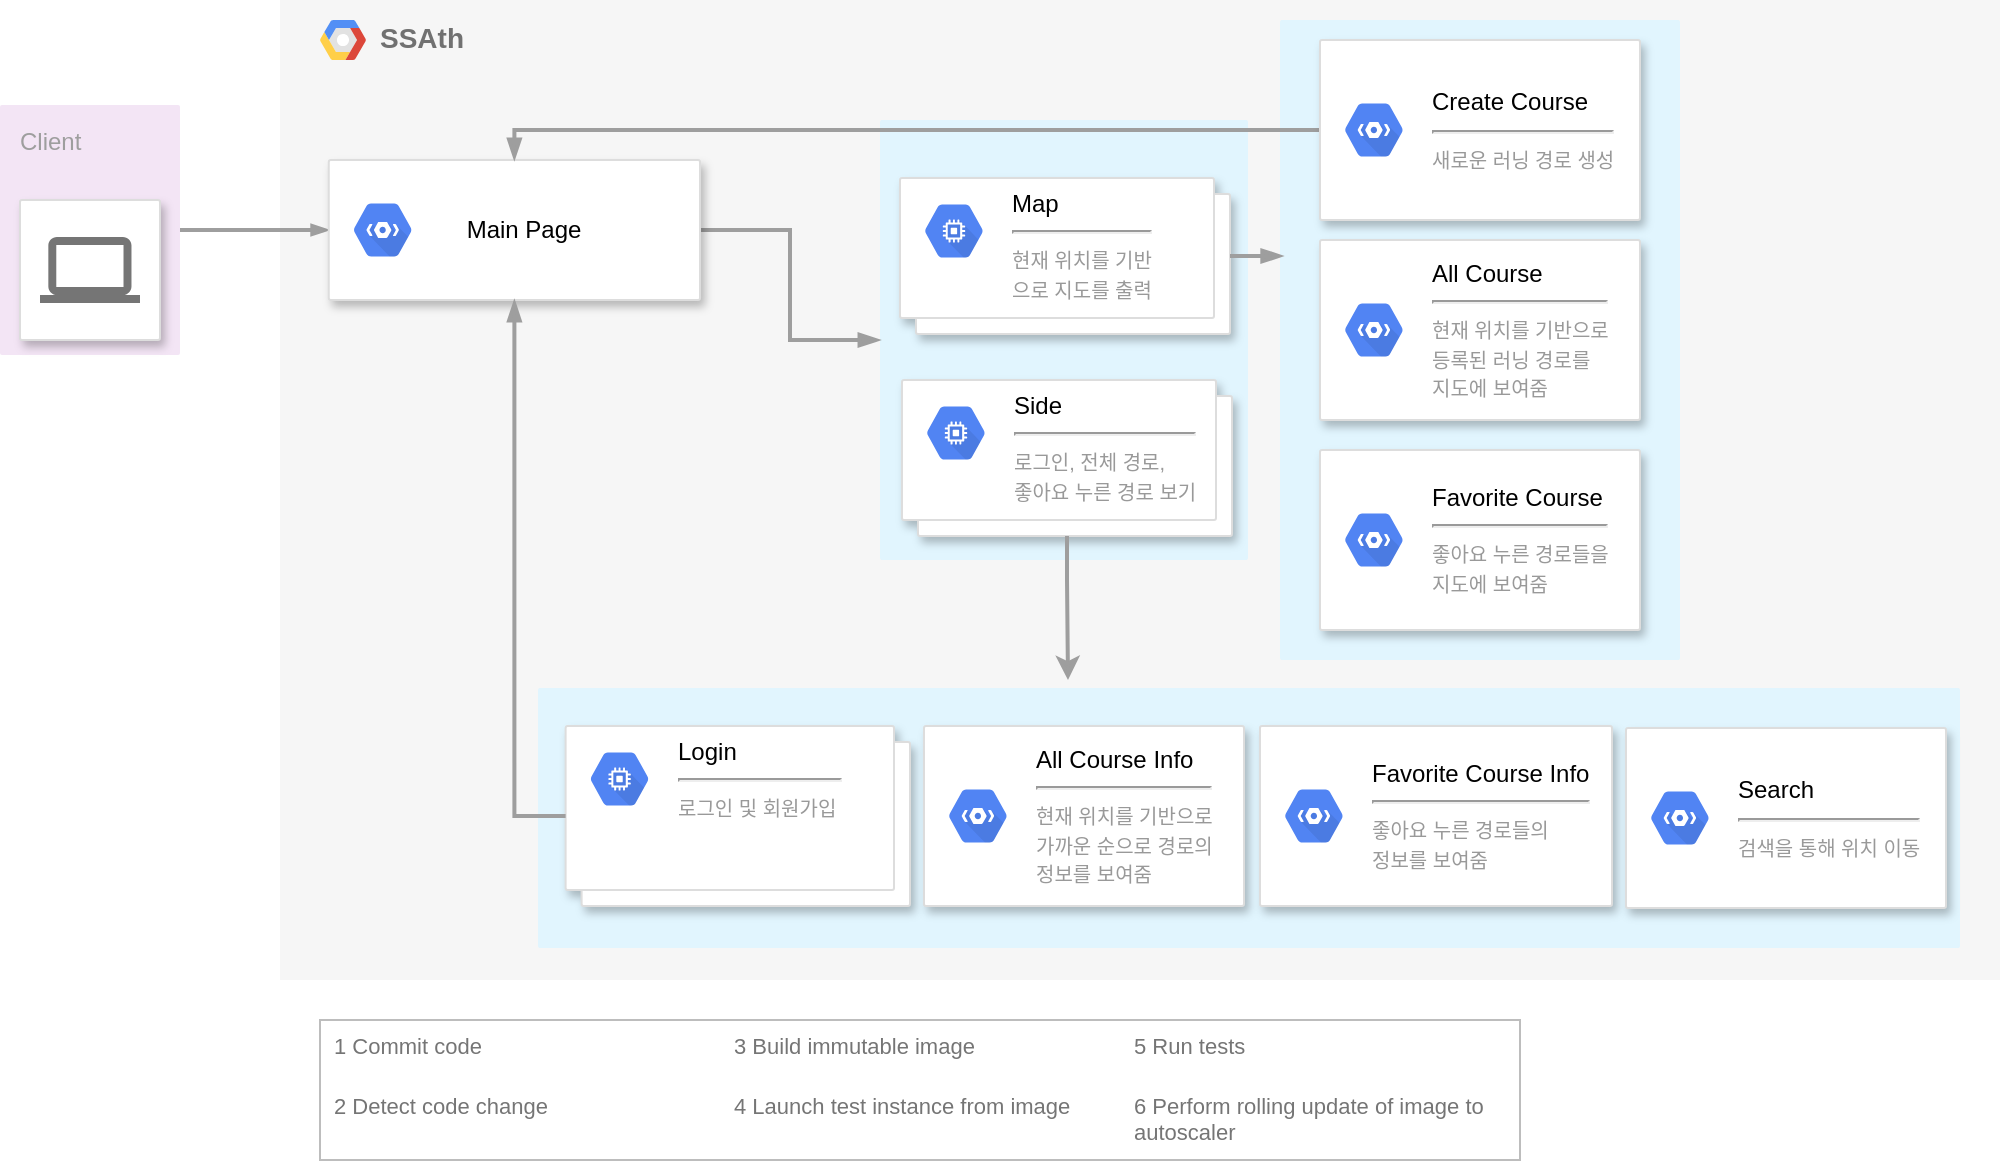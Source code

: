 <mxfile version="22.1.1" type="device">
  <diagram id="f106602c-feb2-e66a-4537-3a34d633f6aa" name="Page-1">
    <mxGraphModel dx="1195" dy="650" grid="1" gridSize="10" guides="1" tooltips="1" connect="1" arrows="1" fold="1" page="1" pageScale="1" pageWidth="1169" pageHeight="827" background="none" math="0" shadow="0">
      <root>
        <mxCell id="0" />
        <mxCell id="1" parent="0" />
        <mxCell id="14" value="&lt;b&gt;SSAth&lt;/b&gt;" style="fillColor=#F6F6F6;strokeColor=none;shadow=0;gradientColor=none;fontSize=14;align=left;spacing=10;fontColor=#717171;9E9E9E;verticalAlign=top;spacingTop=-4;fontStyle=0;spacingLeft=40;html=1;container=0;" parent="1" vertex="1">
          <mxGeometry x="230" y="110" width="860" height="490" as="geometry" />
        </mxCell>
        <mxCell id="753" value="" style="rounded=1;absoluteArcSize=1;arcSize=2;html=1;strokeColor=none;gradientColor=none;shadow=0;dashed=0;strokeColor=none;fontSize=12;fontColor=#9E9E9E;align=left;verticalAlign=top;spacing=10;spacingTop=-4;fillColor=#E1F5FE;" parent="1" vertex="1">
          <mxGeometry x="530" y="170" width="184" height="220" as="geometry" />
        </mxCell>
        <mxCell id="757" style="edgeStyle=orthogonalEdgeStyle;rounded=0;html=1;labelBackgroundColor=none;startFill=1;startSize=4;endArrow=blockThin;endFill=1;endSize=4;jettySize=auto;orthogonalLoop=1;strokeColor=#9E9E9E;strokeWidth=2;fontSize=12;fontColor=#000000;align=center;dashed=0;" parent="1" target="735" edge="1">
          <mxGeometry relative="1" as="geometry">
            <mxPoint x="179" y="226" as="sourcePoint" />
            <Array as="points">
              <mxPoint x="179" y="225" />
            </Array>
          </mxGeometry>
        </mxCell>
        <mxCell id="734" value="Client" style="rounded=1;absoluteArcSize=1;arcSize=2;html=1;strokeColor=none;gradientColor=none;shadow=0;dashed=0;strokeColor=none;fontSize=12;fontColor=#9E9E9E;align=left;verticalAlign=top;spacing=10;spacingTop=-4;fillColor=#F3E5F5;" parent="1" vertex="1">
          <mxGeometry x="90" y="162.5" width="90" height="125" as="geometry" />
        </mxCell>
        <mxCell id="732" value="" style="strokeColor=#dddddd;fillColor=#ffffff;shadow=1;strokeWidth=1;rounded=1;absoluteArcSize=1;arcSize=2;labelPosition=center;verticalLabelPosition=middle;align=center;verticalAlign=bottom;spacingLeft=0;fontColor=#999999;fontSize=12;whiteSpace=wrap;spacingBottom=2;html=1;" parent="1" vertex="1">
          <mxGeometry x="100" y="210" width="70" height="70" as="geometry" />
        </mxCell>
        <mxCell id="733" value="" style="dashed=0;connectable=0;html=1;fillColor=#757575;strokeColor=none;shape=mxgraph.gcp2.laptop;part=1;" parent="732" vertex="1">
          <mxGeometry x="0.5" width="50" height="33" relative="1" as="geometry">
            <mxPoint x="-25" y="18.5" as="offset" />
          </mxGeometry>
        </mxCell>
        <mxCell id="741" value="" style="shape=mxgraph.gcp2.doubleRect;strokeColor=#dddddd;fillColor=#ffffff;shadow=1;strokeWidth=1;fontSize=10;fontColor=#9E9E9E;align=center;html=1;" parent="1" vertex="1">
          <mxGeometry x="540" y="199" width="165" height="78" as="geometry" />
        </mxCell>
        <mxCell id="742" value="&lt;font color=&quot;#000000&quot;&gt;Map&lt;/font&gt;&lt;br&gt;&lt;hr&gt;&lt;font style=&quot;font-size: 10px;&quot;&gt;현재 위치를 기반&lt;br&gt;으로 지도를 출력&lt;br&gt;&lt;/font&gt;" style="dashed=0;connectable=0;html=1;fillColor=#5184F3;strokeColor=none;shape=mxgraph.gcp2.hexIcon;prIcon=compute_engine;part=1;labelPosition=right;verticalLabelPosition=middle;align=left;verticalAlign=top;spacingLeft=5;fontColor=#999999;fontSize=12;spacingTop=-8;" parent="741" vertex="1">
          <mxGeometry width="44" height="39" relative="1" as="geometry">
            <mxPoint x="5" y="7" as="offset" />
          </mxGeometry>
        </mxCell>
        <mxCell id="743" value="" style="shape=mxgraph.gcp2.doubleRect;strokeColor=#dddddd;fillColor=#ffffff;shadow=1;strokeWidth=1;fontSize=10;fontColor=#9E9E9E;align=center;html=1;" parent="1" vertex="1">
          <mxGeometry x="541" y="300" width="165" height="78" as="geometry" />
        </mxCell>
        <mxCell id="744" value="&lt;font color=&quot;#000000&quot;&gt;Side&lt;/font&gt;&lt;hr&gt;&lt;span style=&quot;font-size: 10px;&quot;&gt;로그인, 전체 경로,&amp;nbsp;&lt;br&gt;좋아요 누른 경로 보기&lt;br&gt;&lt;/span&gt;" style="dashed=0;connectable=0;html=1;fillColor=#5184F3;strokeColor=none;shape=mxgraph.gcp2.hexIcon;prIcon=compute_engine;part=1;labelPosition=right;verticalLabelPosition=middle;align=left;verticalAlign=top;spacingLeft=5;fontColor=#999999;fontSize=12;spacingTop=-8;" parent="743" vertex="1">
          <mxGeometry width="44" height="39" relative="1" as="geometry">
            <mxPoint x="5" y="7" as="offset" />
          </mxGeometry>
        </mxCell>
        <mxCell id="779" value="" style="fillColor=#ffffff;strokeColor=#BDBDBD;strokeWidth=1;shadow=0;gradientColor=none;fontSize=10;fontColor=#9E9E9E;align=center;html=1;" parent="1" vertex="1">
          <mxGeometry x="250" y="620" width="600" height="70" as="geometry" />
        </mxCell>
        <mxCell id="780" value="1 Commit code" style="strokeColor=none;fillColor=none;fontColor=#757575;align=left;html=1;fontStyle=0;spacingLeft=5;fontSize=11;verticalAlign=top;whiteSpace=wrap;spacingRight=5;" parent="779" vertex="1">
          <mxGeometry width="200" height="30" relative="1" as="geometry" />
        </mxCell>
        <mxCell id="781" value="2 Detect code change" style="strokeColor=none;fillColor=none;fontColor=#757575;align=left;html=1;fontStyle=0;spacingLeft=5;fontSize=11;verticalAlign=top;whiteSpace=wrap;spacingRight=5;" parent="779" vertex="1">
          <mxGeometry width="200" height="30" relative="1" as="geometry">
            <mxPoint y="30" as="offset" />
          </mxGeometry>
        </mxCell>
        <mxCell id="782" value="3 Build immutable image" style="strokeColor=none;fillColor=none;fontColor=#757575;align=left;html=1;fontStyle=0;spacingLeft=5;fontSize=11;verticalAlign=top;whiteSpace=wrap;spacingRight=5;" parent="779" vertex="1">
          <mxGeometry width="200" height="30" relative="1" as="geometry">
            <mxPoint x="200" as="offset" />
          </mxGeometry>
        </mxCell>
        <mxCell id="783" value="4 Launch test instance from image" style="strokeColor=none;fillColor=none;fontColor=#757575;align=left;html=1;fontStyle=0;spacingLeft=5;fontSize=11;verticalAlign=top;whiteSpace=wrap;spacingRight=5;" parent="779" vertex="1">
          <mxGeometry width="200" height="30" relative="1" as="geometry">
            <mxPoint x="200" y="30" as="offset" />
          </mxGeometry>
        </mxCell>
        <mxCell id="784" value="5 Run tests" style="strokeColor=none;fillColor=none;fontColor=#757575;align=left;html=1;fontStyle=0;spacingLeft=5;fontSize=11;verticalAlign=top;whiteSpace=wrap;spacingRight=5;" parent="779" vertex="1">
          <mxGeometry width="200" height="30" relative="1" as="geometry">
            <mxPoint x="400" as="offset" />
          </mxGeometry>
        </mxCell>
        <mxCell id="785" value="6 Perform rolling update of image to autoscaler" style="strokeColor=none;fillColor=none;fontColor=#757575;align=left;html=1;fontStyle=0;spacingLeft=5;fontSize=11;verticalAlign=top;whiteSpace=wrap;spacingRight=5;" parent="779" vertex="1">
          <mxGeometry width="200" height="30" relative="1" as="geometry">
            <mxPoint x="400" y="30" as="offset" />
          </mxGeometry>
        </mxCell>
        <mxCell id="-9CTuy60DXCNH5xGmYdo-811" style="edgeStyle=orthogonalEdgeStyle;rounded=0;orthogonalLoop=1;jettySize=auto;html=1;exitX=1;exitY=0.5;exitDx=0;exitDy=0;entryX=0;entryY=0.5;entryDx=0;entryDy=0;strokeColor=#9E9E9E;strokeWidth=2;endArrow=blockThin;endFill=1;" edge="1" parent="1" source="735" target="753">
          <mxGeometry relative="1" as="geometry" />
        </mxCell>
        <mxCell id="-9CTuy60DXCNH5xGmYdo-826" style="edgeStyle=orthogonalEdgeStyle;rounded=0;orthogonalLoop=1;jettySize=auto;html=1;exitX=0.5;exitY=1;exitDx=0;exitDy=0;strokeWidth=2;strokeColor=#9E9E9E;" edge="1" parent="1" source="743">
          <mxGeometry relative="1" as="geometry">
            <mxPoint x="624" y="450" as="targetPoint" />
            <Array as="points">
              <mxPoint x="624" y="400" />
              <mxPoint x="624" y="457" />
            </Array>
          </mxGeometry>
        </mxCell>
        <mxCell id="15" value="" style="shape=mxgraph.gcp2.google_cloud_platform;fillColor=#F6F6F6;strokeColor=none;shadow=0;gradientColor=none;" parent="1" vertex="1">
          <mxGeometry x="250" y="120" width="23" height="20" as="geometry">
            <mxPoint x="20" y="10" as="offset" />
          </mxGeometry>
        </mxCell>
        <mxCell id="735" value="" style="strokeColor=#dddddd;fillColor=#ffffff;shadow=1;strokeWidth=1;rounded=1;absoluteArcSize=1;arcSize=2;fontSize=10;fontColor=#9E9E9E;align=center;html=1;labelPosition=left;verticalLabelPosition=top;verticalAlign=bottom;" parent="1" vertex="1">
          <mxGeometry x="254.38" y="190" width="185.63" height="70" as="geometry" />
        </mxCell>
        <mxCell id="736" value="&lt;font color=&quot;#000000&quot;&gt;&lt;br&gt;&lt;br&gt;&lt;br&gt;&amp;nbsp; &amp;nbsp; Main Page&lt;/font&gt;&lt;br style=&quot;border-color: var(--border-color);&quot;&gt;&lt;font color=&quot;#000000&quot;&gt;&lt;br&gt;&lt;br&gt;&lt;br&gt;&lt;/font&gt;" style="dashed=0;connectable=0;html=1;fillColor=#5184F3;strokeColor=none;shape=mxgraph.gcp2.hexIcon;prIcon=cloud_tools_for_powershell;part=1;labelPosition=right;verticalLabelPosition=middle;align=left;verticalAlign=middle;spacingLeft=5;fontColor=#999999;fontSize=12;" parent="735" vertex="1">
          <mxGeometry y="0.5" width="44" height="39" relative="1" as="geometry">
            <mxPoint x="5" y="-19.5" as="offset" />
          </mxGeometry>
        </mxCell>
        <mxCell id="754" value="" style="rounded=1;absoluteArcSize=1;arcSize=2;html=1;strokeColor=none;gradientColor=none;shadow=0;dashed=0;strokeColor=none;fontSize=12;fontColor=#9E9E9E;align=left;verticalAlign=top;spacing=10;spacingTop=-4;fillColor=#E1F5FE;" parent="1" vertex="1">
          <mxGeometry x="359" y="454" width="711" height="130" as="geometry" />
        </mxCell>
        <mxCell id="-9CTuy60DXCNH5xGmYdo-838" value="" style="strokeColor=#dddddd;fillColor=#ffffff;shadow=1;strokeWidth=1;rounded=1;absoluteArcSize=1;arcSize=2;fontSize=10;fontColor=#9E9E9E;align=center;html=1;labelPosition=center;verticalLabelPosition=top;verticalAlign=bottom;" vertex="1" parent="1">
          <mxGeometry x="552" y="473" width="160" height="90" as="geometry" />
        </mxCell>
        <mxCell id="-9CTuy60DXCNH5xGmYdo-839" value="&lt;font style=&quot;border-color: var(--border-color);&quot; color=&quot;#000000&quot;&gt;All Course Info&lt;/font&gt;&lt;hr style=&quot;border-color: var(--border-color);&quot;&gt;&lt;font style=&quot;border-color: var(--border-color); font-size: 10px;&quot;&gt;현재 위치를 기반으로&lt;br style=&quot;border-color: var(--border-color);&quot;&gt;가까운 순으로 경로의 &lt;br&gt;정보를 보여줌&lt;/font&gt;&lt;font color=&quot;#000000&quot;&gt;&lt;br&gt;&lt;/font&gt;" style="dashed=0;connectable=0;html=1;fillColor=#5184F3;strokeColor=none;shape=mxgraph.gcp2.hexIcon;prIcon=cloud_tools_for_powershell;part=1;labelPosition=right;verticalLabelPosition=middle;align=left;verticalAlign=middle;spacingLeft=5;fontColor=#999999;fontSize=12;" vertex="1" parent="-9CTuy60DXCNH5xGmYdo-838">
          <mxGeometry y="0.5" width="44" height="39" relative="1" as="geometry">
            <mxPoint x="5" y="-19.5" as="offset" />
          </mxGeometry>
        </mxCell>
        <mxCell id="-9CTuy60DXCNH5xGmYdo-852" value="" style="strokeColor=#dddddd;fillColor=#ffffff;shadow=1;strokeWidth=1;rounded=1;absoluteArcSize=1;arcSize=2;fontSize=10;fontColor=#9E9E9E;align=center;html=1;labelPosition=center;verticalLabelPosition=top;verticalAlign=bottom;" vertex="1" parent="1">
          <mxGeometry x="720" y="473" width="176" height="90" as="geometry" />
        </mxCell>
        <mxCell id="-9CTuy60DXCNH5xGmYdo-853" value="&lt;font style=&quot;border-color: var(--border-color);&quot; color=&quot;#000000&quot;&gt;Favorite Course Info&lt;/font&gt;&lt;hr style=&quot;border-color: var(--border-color);&quot;&gt;&lt;font style=&quot;border-color: var(--border-color); font-size: 10px;&quot;&gt;좋아요 누른 경로들의&lt;br&gt;정보를 보여줌&lt;/font&gt;&lt;font color=&quot;#000000&quot;&gt;&lt;br&gt;&lt;/font&gt;" style="dashed=0;connectable=0;html=1;fillColor=#5184F3;strokeColor=none;shape=mxgraph.gcp2.hexIcon;prIcon=cloud_tools_for_powershell;part=1;labelPosition=right;verticalLabelPosition=middle;align=left;verticalAlign=middle;spacingLeft=5;fontColor=#999999;fontSize=12;" vertex="1" parent="-9CTuy60DXCNH5xGmYdo-852">
          <mxGeometry y="0.5" width="44" height="39" relative="1" as="geometry">
            <mxPoint x="5" y="-19.5" as="offset" />
          </mxGeometry>
        </mxCell>
        <mxCell id="-9CTuy60DXCNH5xGmYdo-823" value="" style="shape=mxgraph.gcp2.doubleRect;strokeColor=#dddddd;fillColor=#ffffff;shadow=1;strokeWidth=1;fontSize=10;fontColor=#9E9E9E;align=center;html=1;labelPosition=center;verticalLabelPosition=top;verticalAlign=bottom;" vertex="1" parent="1">
          <mxGeometry x="372.81" y="473" width="172.19" height="90" as="geometry" />
        </mxCell>
        <mxCell id="-9CTuy60DXCNH5xGmYdo-824" value="&lt;font color=&quot;#000000&quot;&gt;Login&lt;/font&gt;&lt;hr&gt;&lt;font size=&quot;1&quot;&gt;로그인 및 회원가입&lt;/font&gt;&lt;span style=&quot;font-size: 11px;&quot;&gt;&amp;nbsp;&lt;/span&gt;" style="dashed=0;connectable=0;html=1;fillColor=#5184F3;strokeColor=none;shape=mxgraph.gcp2.hexIcon;prIcon=compute_engine;part=1;labelPosition=right;verticalLabelPosition=middle;align=left;verticalAlign=top;spacingLeft=5;fontColor=#999999;fontSize=12;spacingTop=-8;" vertex="1" parent="-9CTuy60DXCNH5xGmYdo-823">
          <mxGeometry width="44" height="39" relative="1" as="geometry">
            <mxPoint x="5" y="7" as="offset" />
          </mxGeometry>
        </mxCell>
        <mxCell id="-9CTuy60DXCNH5xGmYdo-822" style="edgeStyle=orthogonalEdgeStyle;rounded=0;orthogonalLoop=1;jettySize=auto;html=1;exitX=0;exitY=0.5;exitDx=0;exitDy=0;entryX=0.5;entryY=1;entryDx=0;entryDy=0;strokeWidth=2;strokeColor=#9E9E9E;endArrow=blockThin;endFill=1;" edge="1" parent="1" source="-9CTuy60DXCNH5xGmYdo-823" target="735">
          <mxGeometry relative="1" as="geometry">
            <mxPoint x="373.125" y="320" as="sourcePoint" />
          </mxGeometry>
        </mxCell>
        <mxCell id="-9CTuy60DXCNH5xGmYdo-855" value="" style="rounded=1;absoluteArcSize=1;arcSize=2;html=1;strokeColor=none;gradientColor=none;shadow=0;dashed=0;strokeColor=none;fontSize=12;fontColor=#9E9E9E;align=left;verticalAlign=top;spacing=10;spacingTop=-4;fillColor=#E1F5FE;" vertex="1" parent="1">
          <mxGeometry x="730" y="120" width="200" height="320" as="geometry" />
        </mxCell>
        <mxCell id="-9CTuy60DXCNH5xGmYdo-870" style="edgeStyle=orthogonalEdgeStyle;rounded=0;orthogonalLoop=1;jettySize=auto;html=1;exitX=1;exitY=0.5;exitDx=0;exitDy=0;entryX=0.007;entryY=0.37;entryDx=0;entryDy=0;entryPerimeter=0;strokeColor=#9E9E9E;endArrow=blockThin;endFill=1;strokeWidth=2;" edge="1" parent="1" source="741" target="-9CTuy60DXCNH5xGmYdo-855">
          <mxGeometry relative="1" as="geometry" />
        </mxCell>
        <mxCell id="-9CTuy60DXCNH5xGmYdo-871" value="" style="strokeColor=#dddddd;fillColor=#ffffff;shadow=1;strokeWidth=1;rounded=1;absoluteArcSize=1;arcSize=2;fontSize=10;fontColor=#9E9E9E;align=center;html=1;labelPosition=left;verticalLabelPosition=top;verticalAlign=bottom;" vertex="1" parent="1">
          <mxGeometry x="750" y="230" width="160" height="90" as="geometry" />
        </mxCell>
        <mxCell id="-9CTuy60DXCNH5xGmYdo-872" value="&lt;font style=&quot;border-color: var(--border-color);&quot; color=&quot;#000000&quot;&gt;All Course&lt;/font&gt;&lt;hr style=&quot;border-color: var(--border-color);&quot;&gt;&lt;font style=&quot;border-color: var(--border-color); font-size: 10px;&quot;&gt;현재 위치를 기반으로&lt;br style=&quot;border-color: var(--border-color);&quot;&gt;등록된 러닝 경로를&lt;br&gt;지도에 보여줌&lt;/font&gt;&lt;font color=&quot;#000000&quot;&gt;&lt;br&gt;&lt;/font&gt;" style="dashed=0;connectable=0;html=1;fillColor=#5184F3;strokeColor=none;shape=mxgraph.gcp2.hexIcon;prIcon=cloud_tools_for_powershell;part=1;labelPosition=right;verticalLabelPosition=middle;align=left;verticalAlign=middle;spacingLeft=5;fontColor=#999999;fontSize=12;" vertex="1" parent="-9CTuy60DXCNH5xGmYdo-871">
          <mxGeometry y="0.5" width="44" height="39" relative="1" as="geometry">
            <mxPoint x="5" y="-19.5" as="offset" />
          </mxGeometry>
        </mxCell>
        <mxCell id="-9CTuy60DXCNH5xGmYdo-875" value="" style="strokeColor=#dddddd;fillColor=#ffffff;shadow=1;strokeWidth=1;rounded=1;absoluteArcSize=1;arcSize=2;fontSize=10;fontColor=#9E9E9E;align=center;html=1;labelPosition=left;verticalLabelPosition=top;verticalAlign=bottom;" vertex="1" parent="1">
          <mxGeometry x="750" y="335" width="160" height="90" as="geometry" />
        </mxCell>
        <mxCell id="-9CTuy60DXCNH5xGmYdo-876" value="&lt;font style=&quot;border-color: var(--border-color);&quot; color=&quot;#000000&quot;&gt;Favorite Course&lt;/font&gt;&lt;hr style=&quot;border-color: var(--border-color);&quot;&gt;&lt;font style=&quot;border-color: var(--border-color); font-size: 10px;&quot;&gt;좋아요 누른 경로들을 &lt;br&gt;지도에 보여줌&lt;/font&gt;&lt;font color=&quot;#000000&quot;&gt;&lt;br&gt;&lt;/font&gt;" style="dashed=0;connectable=0;html=1;fillColor=#5184F3;strokeColor=none;shape=mxgraph.gcp2.hexIcon;prIcon=cloud_tools_for_powershell;part=1;labelPosition=right;verticalLabelPosition=middle;align=left;verticalAlign=middle;spacingLeft=5;fontColor=#999999;fontSize=12;" vertex="1" parent="-9CTuy60DXCNH5xGmYdo-875">
          <mxGeometry y="0.5" width="44" height="39" relative="1" as="geometry">
            <mxPoint x="5" y="-19.5" as="offset" />
          </mxGeometry>
        </mxCell>
        <mxCell id="-9CTuy60DXCNH5xGmYdo-879" style="edgeStyle=orthogonalEdgeStyle;rounded=0;orthogonalLoop=1;jettySize=auto;html=1;entryX=0.5;entryY=0;entryDx=0;entryDy=0;strokeColor=#9E9E9E;strokeWidth=2;endArrow=blockThin;endFill=1;" edge="1" parent="1" source="-9CTuy60DXCNH5xGmYdo-877" target="735">
          <mxGeometry relative="1" as="geometry">
            <Array as="points">
              <mxPoint x="347" y="175" />
            </Array>
          </mxGeometry>
        </mxCell>
        <mxCell id="-9CTuy60DXCNH5xGmYdo-877" value="" style="strokeColor=#dddddd;fillColor=#ffffff;shadow=1;strokeWidth=1;rounded=1;absoluteArcSize=1;arcSize=2;fontSize=10;fontColor=#9E9E9E;align=center;html=1;labelPosition=left;verticalLabelPosition=top;verticalAlign=bottom;" vertex="1" parent="1">
          <mxGeometry x="750" y="130" width="160" height="90" as="geometry" />
        </mxCell>
        <mxCell id="-9CTuy60DXCNH5xGmYdo-878" value="&lt;font style=&quot;border-color: var(--border-color);&quot; color=&quot;#000000&quot;&gt;Create Course&lt;/font&gt;&lt;hr style=&quot;border-color: var(--border-color);&quot;&gt;&lt;font style=&quot;border-color: var(--border-color); font-size: 10px;&quot;&gt;새로운 러닝 경로 생성&lt;/font&gt;&lt;font color=&quot;#000000&quot;&gt;&lt;br&gt;&lt;/font&gt;" style="dashed=0;connectable=0;html=1;fillColor=#5184F3;strokeColor=none;shape=mxgraph.gcp2.hexIcon;prIcon=cloud_tools_for_powershell;part=1;labelPosition=right;verticalLabelPosition=middle;align=left;verticalAlign=middle;spacingLeft=5;fontColor=#999999;fontSize=12;" vertex="1" parent="-9CTuy60DXCNH5xGmYdo-877">
          <mxGeometry y="0.5" width="44" height="39" relative="1" as="geometry">
            <mxPoint x="5" y="-19.5" as="offset" />
          </mxGeometry>
        </mxCell>
        <mxCell id="-9CTuy60DXCNH5xGmYdo-880" value="" style="strokeColor=#dddddd;fillColor=#ffffff;shadow=1;strokeWidth=1;rounded=1;absoluteArcSize=1;arcSize=2;fontSize=10;fontColor=#9E9E9E;align=center;html=1;labelPosition=center;verticalLabelPosition=top;verticalAlign=bottom;" vertex="1" parent="1">
          <mxGeometry x="903" y="474" width="160" height="90" as="geometry" />
        </mxCell>
        <mxCell id="-9CTuy60DXCNH5xGmYdo-881" value="&lt;font style=&quot;border-color: var(--border-color);&quot; color=&quot;#000000&quot;&gt;Search&lt;/font&gt;&lt;hr style=&quot;border-color: var(--border-color);&quot;&gt;&lt;font style=&quot;border-color: var(--border-color); font-size: 10px;&quot;&gt;검색을 통해 위치 이동&lt;/font&gt;&lt;font color=&quot;#000000&quot;&gt;&lt;br&gt;&lt;/font&gt;" style="dashed=0;connectable=0;html=1;fillColor=#5184F3;strokeColor=none;shape=mxgraph.gcp2.hexIcon;prIcon=cloud_tools_for_powershell;part=1;labelPosition=right;verticalLabelPosition=middle;align=left;verticalAlign=middle;spacingLeft=5;fontColor=#999999;fontSize=12;" vertex="1" parent="-9CTuy60DXCNH5xGmYdo-880">
          <mxGeometry y="0.5" width="44" height="39" relative="1" as="geometry">
            <mxPoint x="5" y="-19.5" as="offset" />
          </mxGeometry>
        </mxCell>
      </root>
    </mxGraphModel>
  </diagram>
</mxfile>
